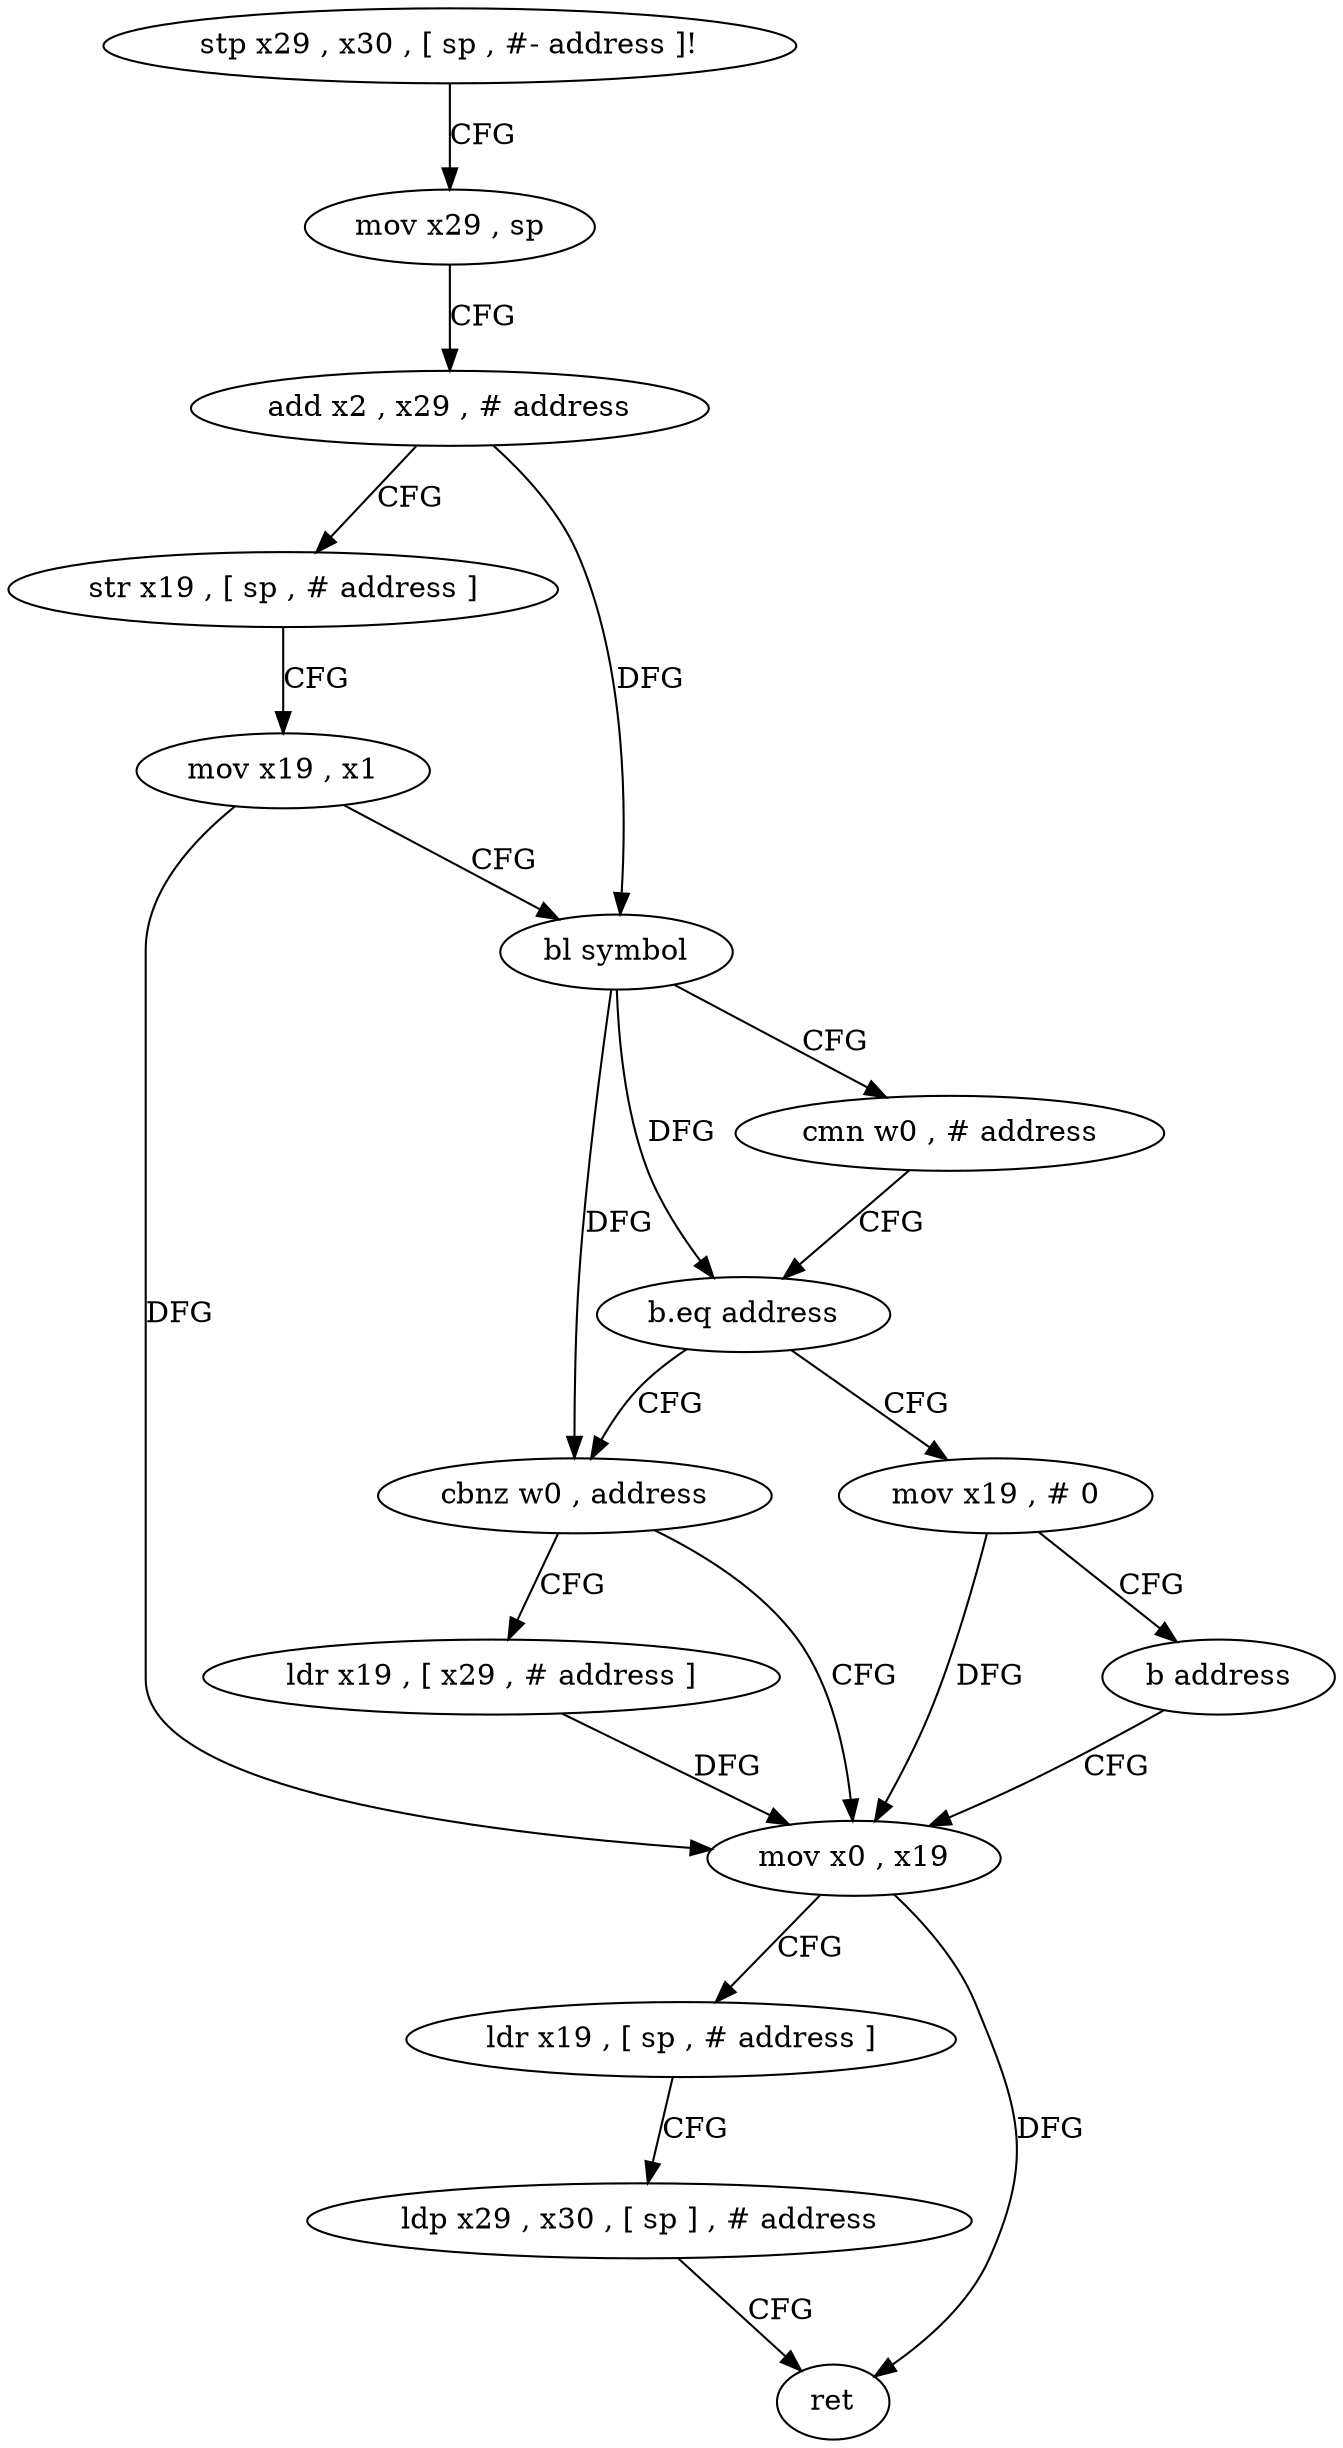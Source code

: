 digraph "func" {
"4285880" [label = "stp x29 , x30 , [ sp , #- address ]!" ]
"4285884" [label = "mov x29 , sp" ]
"4285888" [label = "add x2 , x29 , # address" ]
"4285892" [label = "str x19 , [ sp , # address ]" ]
"4285896" [label = "mov x19 , x1" ]
"4285900" [label = "bl symbol" ]
"4285904" [label = "cmn w0 , # address" ]
"4285908" [label = "b.eq address" ]
"4285936" [label = "mov x19 , # 0" ]
"4285912" [label = "cbnz w0 , address" ]
"4285940" [label = "b address" ]
"4285920" [label = "mov x0 , x19" ]
"4285916" [label = "ldr x19 , [ x29 , # address ]" ]
"4285924" [label = "ldr x19 , [ sp , # address ]" ]
"4285928" [label = "ldp x29 , x30 , [ sp ] , # address" ]
"4285932" [label = "ret" ]
"4285880" -> "4285884" [ label = "CFG" ]
"4285884" -> "4285888" [ label = "CFG" ]
"4285888" -> "4285892" [ label = "CFG" ]
"4285888" -> "4285900" [ label = "DFG" ]
"4285892" -> "4285896" [ label = "CFG" ]
"4285896" -> "4285900" [ label = "CFG" ]
"4285896" -> "4285920" [ label = "DFG" ]
"4285900" -> "4285904" [ label = "CFG" ]
"4285900" -> "4285908" [ label = "DFG" ]
"4285900" -> "4285912" [ label = "DFG" ]
"4285904" -> "4285908" [ label = "CFG" ]
"4285908" -> "4285936" [ label = "CFG" ]
"4285908" -> "4285912" [ label = "CFG" ]
"4285936" -> "4285940" [ label = "CFG" ]
"4285936" -> "4285920" [ label = "DFG" ]
"4285912" -> "4285920" [ label = "CFG" ]
"4285912" -> "4285916" [ label = "CFG" ]
"4285940" -> "4285920" [ label = "CFG" ]
"4285920" -> "4285924" [ label = "CFG" ]
"4285920" -> "4285932" [ label = "DFG" ]
"4285916" -> "4285920" [ label = "DFG" ]
"4285924" -> "4285928" [ label = "CFG" ]
"4285928" -> "4285932" [ label = "CFG" ]
}
